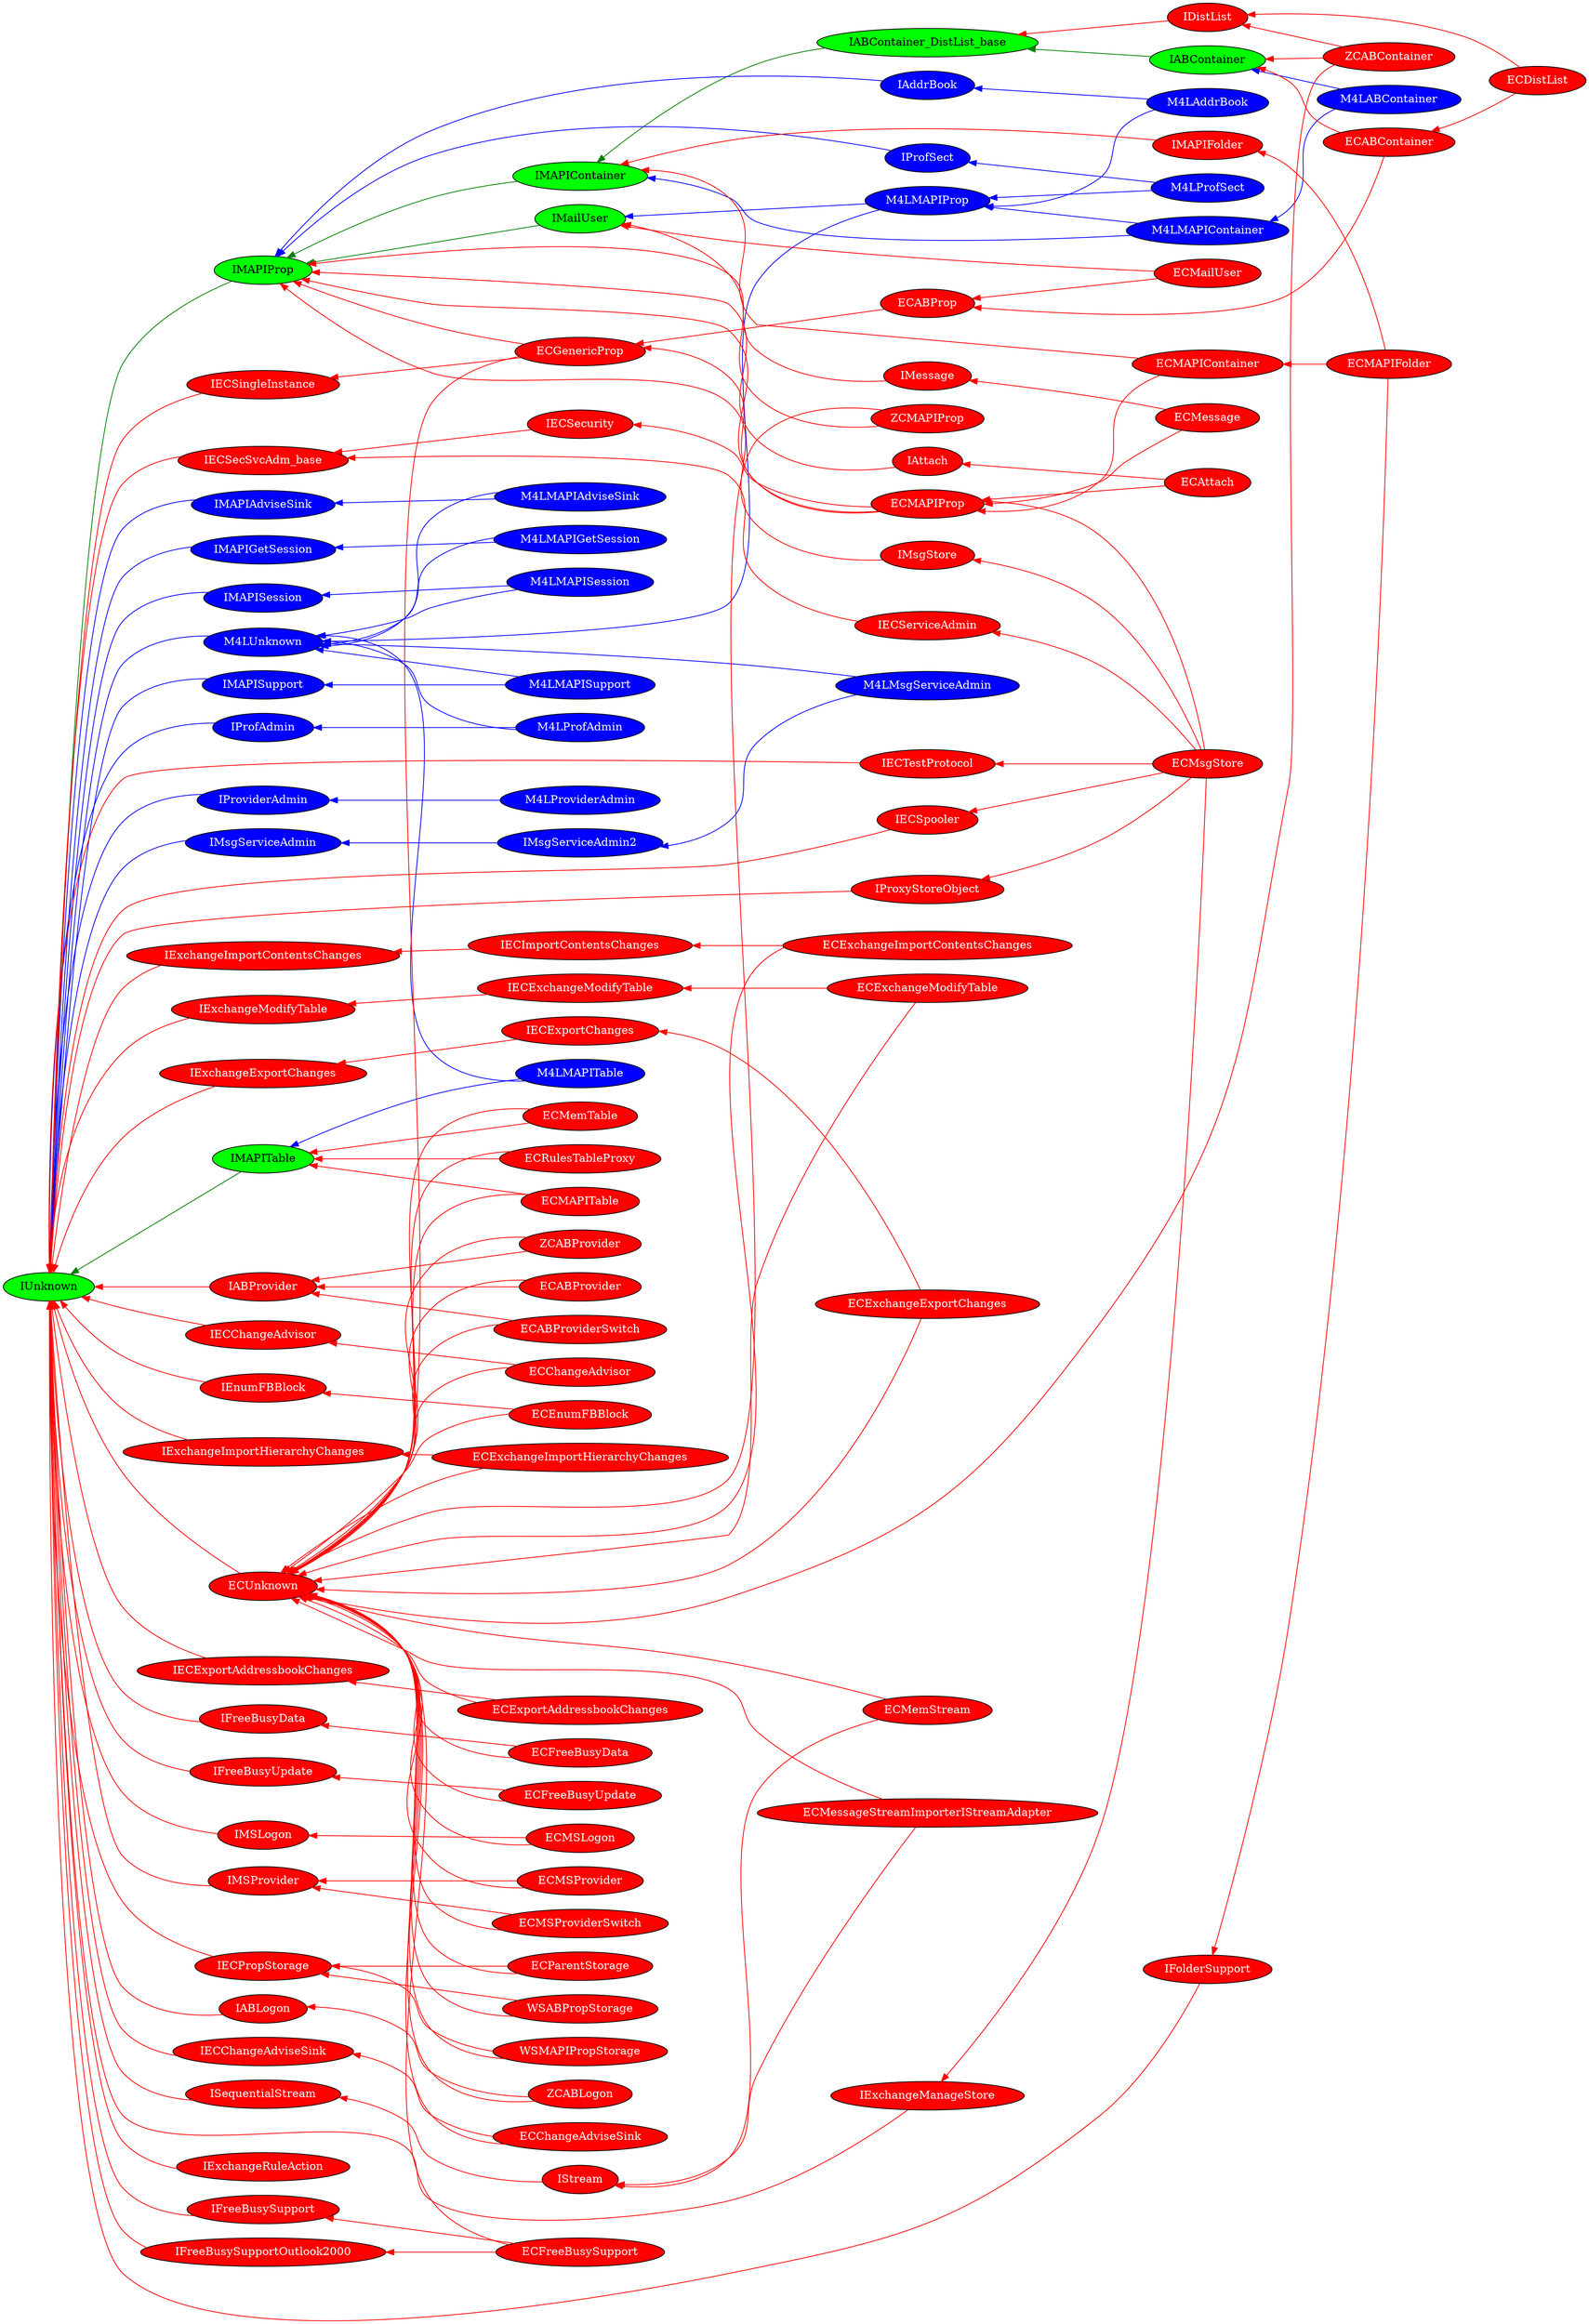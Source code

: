 /* Interface classes used in provider/client/ */
digraph {
	rankdir=RL;
	node [style=filled,fillcolor=green];
	edge [color="#008000"];
	IABContainer -> IABContainer_DistList_base;
	IABContainer_DistList_base -> IMAPIContainer;
	IMAPIContainer -> IMAPIProp;
	IMAPIProp -> IUnknown;
	IMAPITable -> IUnknown;
	IMailUser -> IMAPIProp;
	IUnknown;

	node [fillcolor=blue,fontcolor=white];
	edge [color=blue];
	IAddrBook -> IMAPIProp;
	IMAPIAdviseSink -> IUnknown;
	IMAPIGetSession -> IUnknown;
	IMAPISession -> IUnknown;
	IMAPISupport -> IUnknown;
	IMsgServiceAdmin -> IUnknown;
	IMsgServiceAdmin2 -> IMsgServiceAdmin;
	IProfAdmin -> IUnknown;
	IProfSect -> IMAPIProp;
	IProviderAdmin -> IUnknown;
	M4LABContainer -> IABContainer;
	M4LABContainer -> M4LMAPIContainer;
	M4LAddrBook -> IAddrBook;
	M4LAddrBook -> M4LMAPIProp;
	M4LMAPIAdviseSink -> IMAPIAdviseSink;
	M4LMAPIAdviseSink -> M4LUnknown;
	M4LMAPIContainer -> IMAPIContainer;
	M4LMAPIContainer -> M4LMAPIProp;
	M4LMAPIGetSession -> IMAPIGetSession;
	M4LMAPIGetSession -> M4LUnknown;
	M4LMAPIProp -> IMailUser;
	M4LMAPIProp -> M4LUnknown;
	M4LMAPISession -> IMAPISession;
	M4LMAPISession -> M4LUnknown;
	M4LMAPISupport -> IMAPISupport;
	M4LMAPISupport -> M4LUnknown;
	M4LMAPITable -> IMAPITable;
	M4LMAPITable -> M4LUnknown;
	M4LMsgServiceAdmin -> IMsgServiceAdmin2;
	M4LMsgServiceAdmin -> M4LUnknown;
	M4LProfAdmin -> IProfAdmin;
	M4LProfAdmin -> M4LUnknown;
	M4LProfSect -> IProfSect;
	M4LProfSect -> M4LMAPIProp;
	M4LProviderAdmin -> IProviderAdmin;
	M4LUnknown -> IUnknown;

	node [fillcolor=red,fontcolor=white];
	edge [color=red];
	ECABContainer -> ECABProp;
	ECABContainer -> IABContainer;
	ECABProp -> ECGenericProp;
	ECABProvider -> ECUnknown;
	ECABProvider -> IABProvider;
	ECABProviderSwitch -> ECUnknown;
	ECABProviderSwitch -> IABProvider;
	ECAttach -> ECMAPIProp;
	ECAttach -> IAttach;
	ECChangeAdvisor -> ECUnknown;
	ECChangeAdvisor -> IECChangeAdvisor;
	ECDistList -> ECABContainer;
	ECDistList -> IDistList;
	ECEnumFBBlock -> ECUnknown;
	ECEnumFBBlock -> IEnumFBBlock;
	ECExchangeExportChanges -> ECUnknown;
	ECExchangeExportChanges -> IECExportChanges;
	ECExchangeImportContentsChanges -> ECUnknown;
	ECExchangeImportContentsChanges -> IECImportContentsChanges;
	ECExchangeImportHierarchyChanges -> ECUnknown;
	ECExchangeImportHierarchyChanges -> IExchangeImportHierarchyChanges;
	ECExchangeModifyTable -> ECUnknown;
	ECExchangeModifyTable -> IECExchangeModifyTable;
	ECExportAddressbookChanges -> ECUnknown;
	ECExportAddressbookChanges -> IECExportAddressbookChanges;
	ECFreeBusyData -> ECUnknown;
	ECFreeBusyData -> IFreeBusyData;
	ECFreeBusySupport -> ECUnknown;
	ECFreeBusySupport -> IFreeBusySupport;
	ECFreeBusySupport -> IFreeBusySupportOutlook2000;
	ECFreeBusyUpdate -> ECUnknown;
	ECFreeBusyUpdate -> IFreeBusyUpdate;
	ECGenericProp -> ECUnknown;
	ECGenericProp -> IECSingleInstance;
	ECGenericProp -> IMAPIProp;
	ECMAPIContainer -> ECMAPIProp;
	ECMAPIContainer -> IMAPIContainer;
	ECMAPIFolder -> ECMAPIContainer;
	ECMAPIFolder -> IFolderSupport;
	ECMAPIFolder -> IMAPIFolder;
	ECMAPIProp -> ECGenericProp;
	ECMAPIProp -> IECSecurity;
	ECMAPIProp -> IMAPIProp;
	ECMAPITable -> ECUnknown;
	ECMAPITable -> IMAPITable;
	ECMSLogon -> ECUnknown;
	ECMSLogon -> IMSLogon;
	ECMSProvider -> ECUnknown;
	ECMSProvider -> IMSProvider;
	ECMSProviderSwitch -> ECUnknown;
	ECMSProviderSwitch -> IMSProvider;
	ECMailUser -> ECABProp;
	ECMailUser -> IMailUser;
	ECMemStream -> ECUnknown;
	ECMemStream -> IStream;
	ECMemTable -> ECUnknown;
	ECMemTable -> IMAPITable;
	ECMessage -> ECMAPIProp;
	ECMessage -> IMessage;
	ECMessageStreamImporterIStreamAdapter -> ECUnknown;
	ECMessageStreamImporterIStreamAdapter -> IStream;
	ECMsgStore -> ECMAPIProp;
	ECMsgStore -> IECServiceAdmin;
	ECMsgStore -> IECSpooler;
	ECMsgStore -> IECTestProtocol;
	ECMsgStore -> IExchangeManageStore;
	ECMsgStore -> IMsgStore;
	ECMsgStore -> IProxyStoreObject;
	ECParentStorage -> ECUnknown;
	ECParentStorage -> IECPropStorage;
	ECRulesTableProxy -> ECUnknown;
	ECRulesTableProxy -> IMAPITable;
	ECUnknown -> IUnknown;
	IABProvider -> IUnknown;
	IAttach -> IMAPIProp;
	IDistList -> IABContainer_DistList_base;
	IECChangeAdvisor -> IUnknown;
	IECExchangeModifyTable -> IExchangeModifyTable;
	IECExportAddressbookChanges -> IUnknown;
	IECExportChanges -> IExchangeExportChanges;
	IECImportContentsChanges -> IExchangeImportContentsChanges;
	IECPropStorage -> IUnknown;
	IECSecSvcAdm_base -> IUnknown;
	IECSecurity -> IECSecSvcAdm_base;
	IECServiceAdmin -> IECSecSvcAdm_base;
	IECSingleInstance -> IUnknown;
	IECSpooler -> IUnknown;
	IECTestProtocol -> IUnknown;
	IEnumFBBlock -> IUnknown;
	IExchangeExportChanges -> IUnknown;
	IExchangeImportContentsChanges -> IUnknown;
	IExchangeImportHierarchyChanges -> IUnknown;
	IExchangeManageStore -> IUnknown;
	IExchangeModifyTable -> IUnknown;
	IExchangeRuleAction -> IUnknown;
	IFolderSupport -> IUnknown;
	IFreeBusyData -> IUnknown;
	IFreeBusySupport -> IUnknown;
	IFreeBusySupportOutlook2000 -> IUnknown;
	IFreeBusyUpdate -> IUnknown;
	IMAPIFolder -> IMAPIContainer;
	IMSLogon -> IUnknown;
	IMSProvider -> IUnknown;
	IMessage -> IMAPIProp;
	IMsgStore -> IMAPIProp;
	IProxyStoreObject -> IUnknown;
	ISequentialStream -> IUnknown;
	IStream -> ISequentialStream;
	WSABPropStorage -> ECUnknown;
	WSABPropStorage -> IECPropStorage;
	WSMAPIPropStorage -> ECUnknown;
	WSMAPIPropStorage -> IECPropStorage;

	IABLogon -> IUnknown;
	ZCABContainer -> ECUnknown;
	ZCABContainer -> IABContainer;
	ZCABContainer -> IDistList;
	ZCABLogon -> ECUnknown;
	ZCABLogon -> IABLogon;
	ZCABProvider -> ECUnknown;
	ZCABProvider -> IABProvider;
	ZCMAPIProp -> ECUnknown;
	ZCMAPIProp -> IMailUser;

	ECChangeAdviseSink -> ECUnknown;
	ECChangeAdviseSink -> IECChangeAdviseSink;
	IECChangeAdviseSink -> IUnknown;
}
